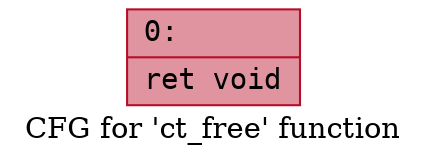digraph "CFG for 'ct_free' function" {
	label="CFG for 'ct_free' function";

	Node0x6000012638e0 [shape=record,color="#b70d28ff", style=filled, fillcolor="#b70d2870" fontname="Courier",label="{0:\l|  ret void\l}"];
}
